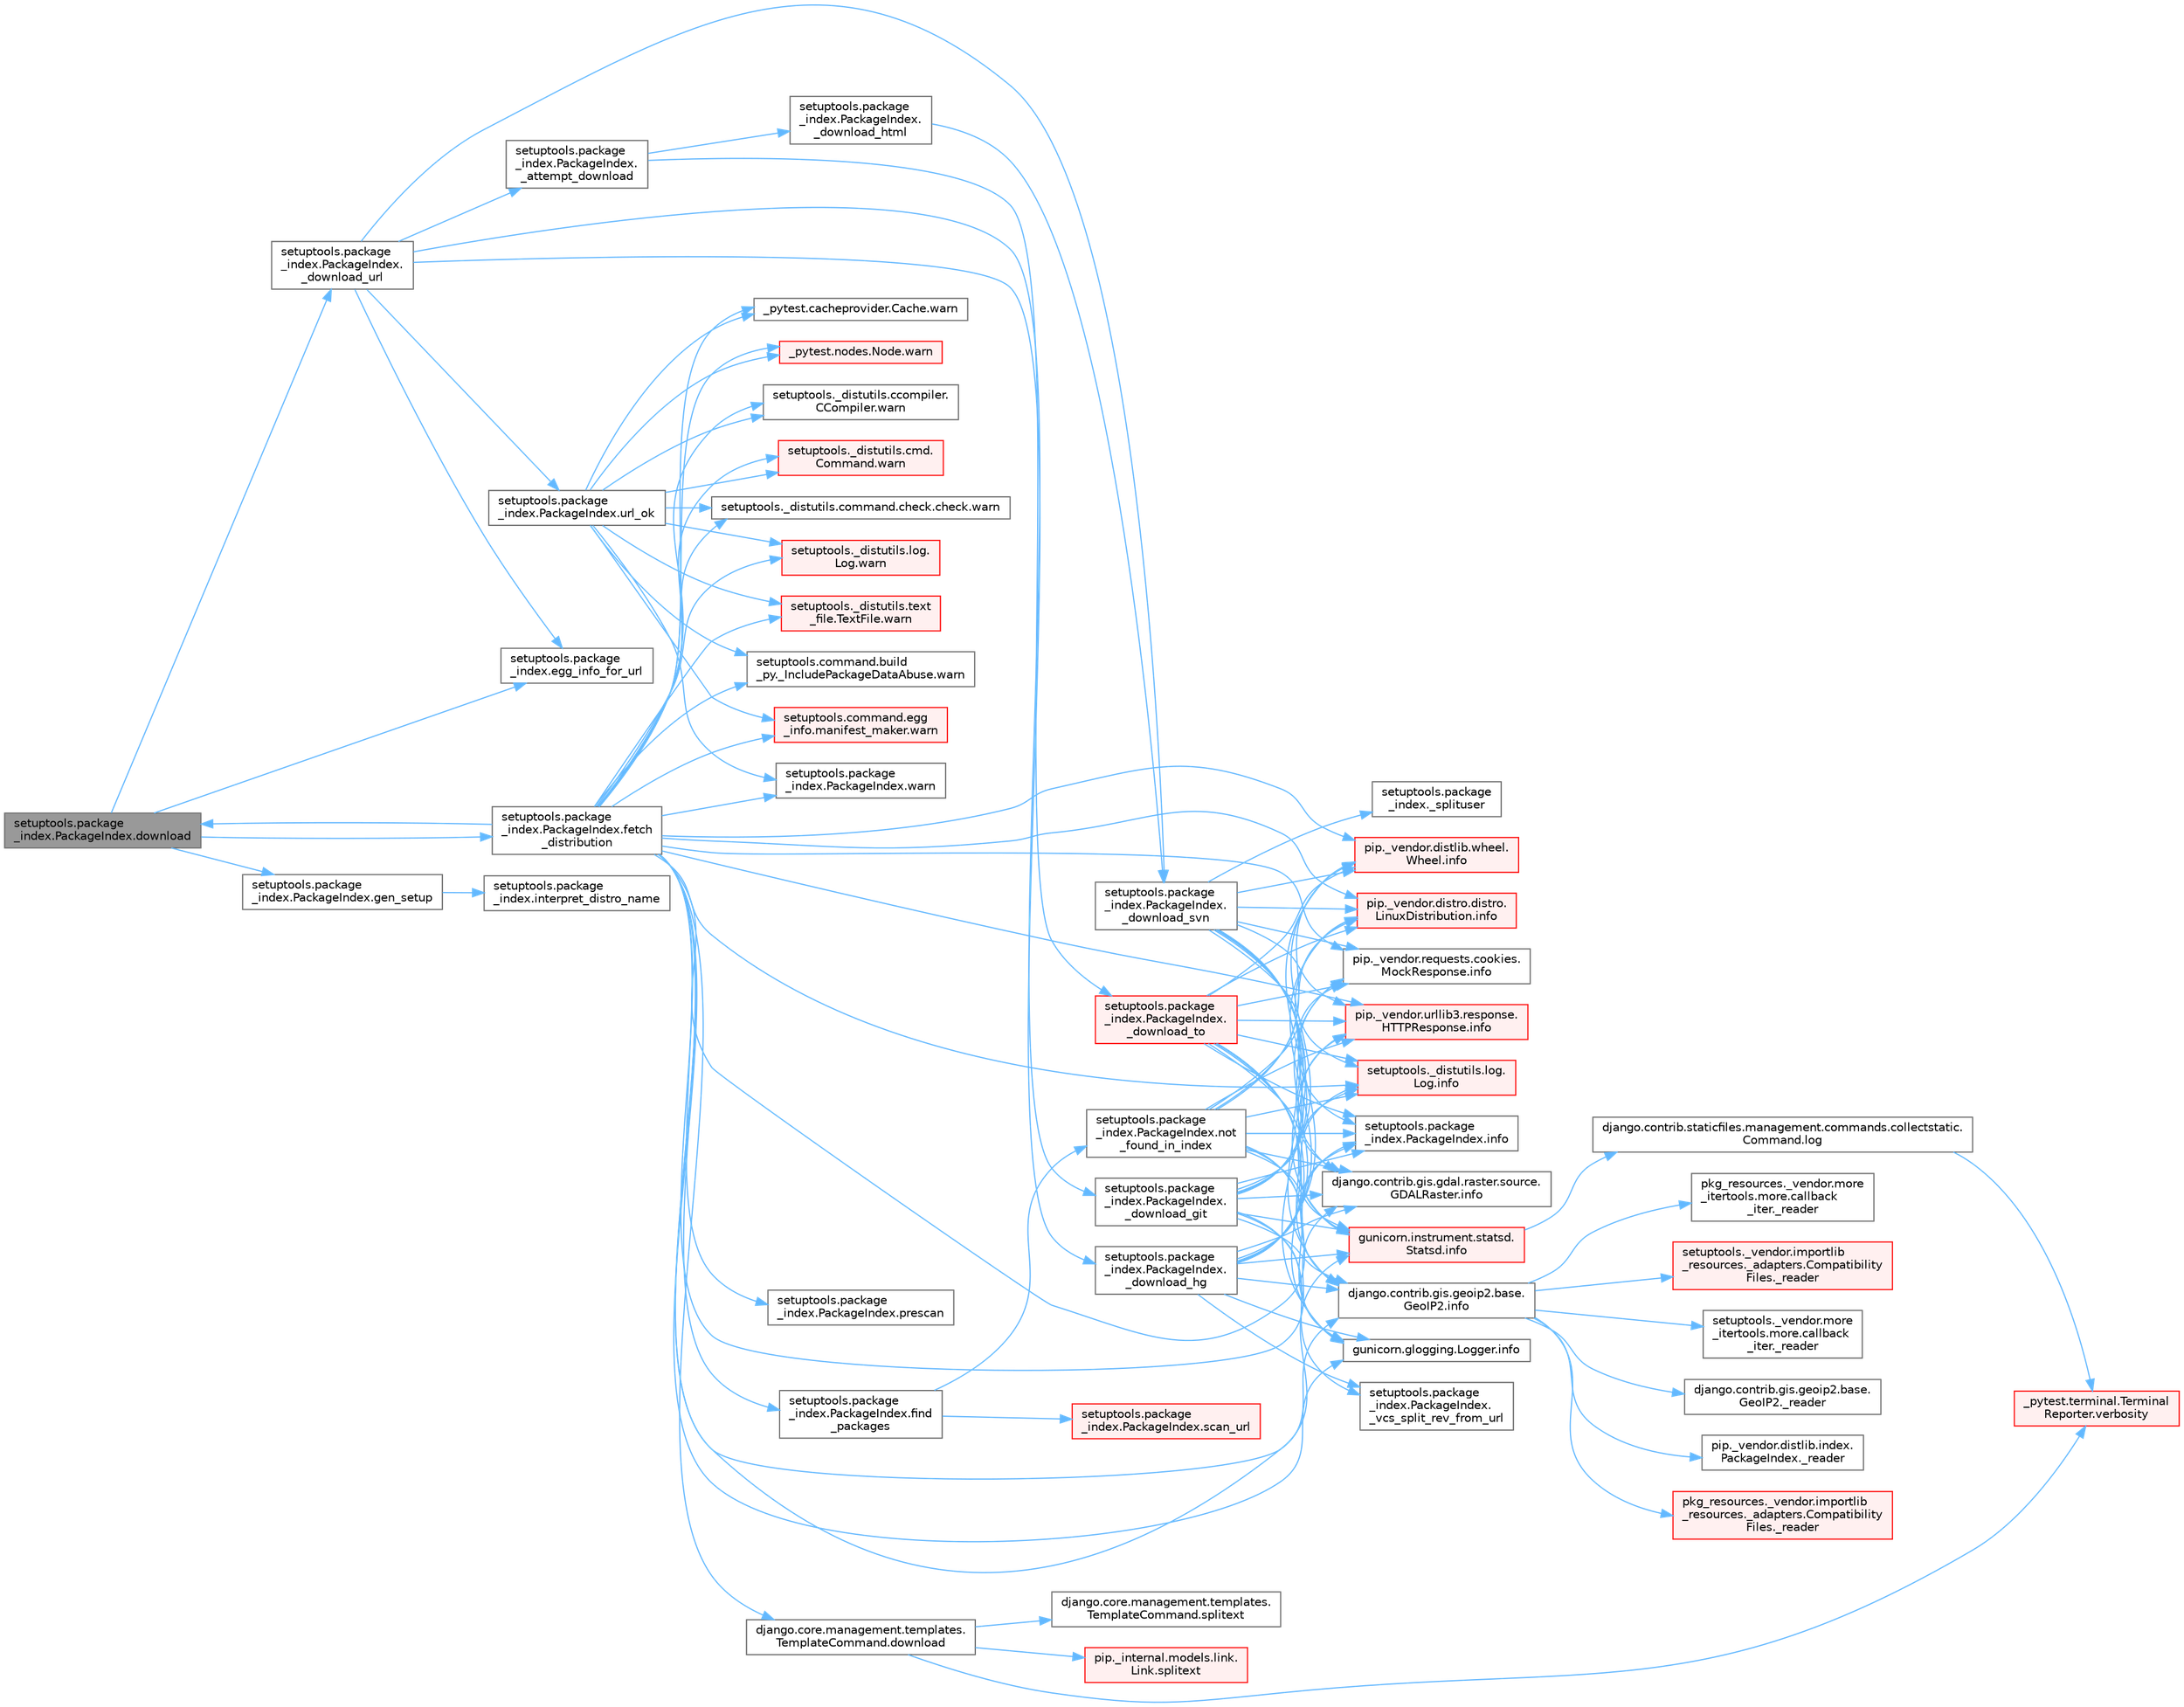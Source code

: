 digraph "setuptools.package_index.PackageIndex.download"
{
 // LATEX_PDF_SIZE
  bgcolor="transparent";
  edge [fontname=Helvetica,fontsize=10,labelfontname=Helvetica,labelfontsize=10];
  node [fontname=Helvetica,fontsize=10,shape=box,height=0.2,width=0.4];
  rankdir="LR";
  Node1 [id="Node000001",label="setuptools.package\l_index.PackageIndex.download",height=0.2,width=0.4,color="gray40", fillcolor="grey60", style="filled", fontcolor="black",tooltip=" "];
  Node1 -> Node2 [id="edge1_Node000001_Node000002",color="steelblue1",style="solid",tooltip=" "];
  Node2 [id="Node000002",label="setuptools.package\l_index.PackageIndex.\l_download_url",height=0.2,width=0.4,color="grey40", fillcolor="white", style="filled",URL="$classsetuptools_1_1package__index_1_1_package_index.html#a25b8ace0fd40420f0409eede723b5a66",tooltip=" "];
  Node2 -> Node3 [id="edge2_Node000002_Node000003",color="steelblue1",style="solid",tooltip=" "];
  Node3 [id="Node000003",label="setuptools.package\l_index.PackageIndex.\l_attempt_download",height=0.2,width=0.4,color="grey40", fillcolor="white", style="filled",URL="$classsetuptools_1_1package__index_1_1_package_index.html#a61f641d014041c5635334233fb5187af",tooltip=" "];
  Node3 -> Node4 [id="edge3_Node000003_Node000004",color="steelblue1",style="solid",tooltip=" "];
  Node4 [id="Node000004",label="setuptools.package\l_index.PackageIndex.\l_download_html",height=0.2,width=0.4,color="grey40", fillcolor="white", style="filled",URL="$classsetuptools_1_1package__index_1_1_package_index.html#a76657655fc22b35a588f54b927b7a8f5",tooltip=" "];
  Node4 -> Node5 [id="edge4_Node000004_Node000005",color="steelblue1",style="solid",tooltip=" "];
  Node5 [id="Node000005",label="setuptools.package\l_index.PackageIndex.\l_download_svn",height=0.2,width=0.4,color="grey40", fillcolor="white", style="filled",URL="$classsetuptools_1_1package__index_1_1_package_index.html#a81dace6f0ecf75081f9fad736c19f0ad",tooltip=" "];
  Node5 -> Node6 [id="edge5_Node000005_Node000006",color="steelblue1",style="solid",tooltip=" "];
  Node6 [id="Node000006",label="setuptools.package\l_index._splituser",height=0.2,width=0.4,color="grey40", fillcolor="white", style="filled",URL="$namespacesetuptools_1_1package__index.html#ac740316e9f1fad88a7d331ce046ebb7f",tooltip=" "];
  Node5 -> Node7 [id="edge6_Node000005_Node000007",color="steelblue1",style="solid",tooltip=" "];
  Node7 [id="Node000007",label="django.contrib.gis.gdal.raster.source.\lGDALRaster.info",height=0.2,width=0.4,color="grey40", fillcolor="white", style="filled",URL="$classdjango_1_1contrib_1_1gis_1_1gdal_1_1raster_1_1source_1_1_g_d_a_l_raster.html#a9d874f7fbf44cff1587bbb4a5d34a88f",tooltip=" "];
  Node5 -> Node8 [id="edge7_Node000005_Node000008",color="steelblue1",style="solid",tooltip=" "];
  Node8 [id="Node000008",label="django.contrib.gis.geoip2.base.\lGeoIP2.info",height=0.2,width=0.4,color="grey40", fillcolor="white", style="filled",URL="$classdjango_1_1contrib_1_1gis_1_1geoip2_1_1base_1_1_geo_i_p2.html#aaf31f29c09e7b4a2af2a4b19b80d1337",tooltip=" "];
  Node8 -> Node9 [id="edge8_Node000008_Node000009",color="steelblue1",style="solid",tooltip=" "];
  Node9 [id="Node000009",label="django.contrib.gis.geoip2.base.\lGeoIP2._reader",height=0.2,width=0.4,color="grey40", fillcolor="white", style="filled",URL="$classdjango_1_1contrib_1_1gis_1_1geoip2_1_1base_1_1_geo_i_p2.html#a3602c469d02744ad210583e2b571c286",tooltip=" "];
  Node8 -> Node10 [id="edge9_Node000008_Node000010",color="steelblue1",style="solid",tooltip=" "];
  Node10 [id="Node000010",label="pip._vendor.distlib.index.\lPackageIndex._reader",height=0.2,width=0.4,color="grey40", fillcolor="white", style="filled",URL="$classpip_1_1__vendor_1_1distlib_1_1index_1_1_package_index.html#a101ab2cbea9c2a66818e368a1b783665",tooltip=" "];
  Node8 -> Node11 [id="edge10_Node000008_Node000011",color="steelblue1",style="solid",tooltip=" "];
  Node11 [id="Node000011",label="pkg_resources._vendor.importlib\l_resources._adapters.Compatibility\lFiles._reader",height=0.2,width=0.4,color="red", fillcolor="#FFF0F0", style="filled",URL="$classpkg__resources_1_1__vendor_1_1importlib__resources_1_1__adapters_1_1_compatibility_files.html#adb88d9d6cdd3ccde8543d5aff0e263cc",tooltip=" "];
  Node8 -> Node13 [id="edge11_Node000008_Node000013",color="steelblue1",style="solid",tooltip=" "];
  Node13 [id="Node000013",label="pkg_resources._vendor.more\l_itertools.more.callback\l_iter._reader",height=0.2,width=0.4,color="grey40", fillcolor="white", style="filled",URL="$classpkg__resources_1_1__vendor_1_1more__itertools_1_1more_1_1callback__iter.html#a39c147e211ab320778e20aebdb6506c0",tooltip=" "];
  Node8 -> Node14 [id="edge12_Node000008_Node000014",color="steelblue1",style="solid",tooltip=" "];
  Node14 [id="Node000014",label="setuptools._vendor.importlib\l_resources._adapters.Compatibility\lFiles._reader",height=0.2,width=0.4,color="red", fillcolor="#FFF0F0", style="filled",URL="$classsetuptools_1_1__vendor_1_1importlib__resources_1_1__adapters_1_1_compatibility_files.html#a2a663060da2f5497b42765bdc90bca45",tooltip=" "];
  Node8 -> Node15 [id="edge13_Node000008_Node000015",color="steelblue1",style="solid",tooltip=" "];
  Node15 [id="Node000015",label="setuptools._vendor.more\l_itertools.more.callback\l_iter._reader",height=0.2,width=0.4,color="grey40", fillcolor="white", style="filled",URL="$classsetuptools_1_1__vendor_1_1more__itertools_1_1more_1_1callback__iter.html#a05c0fdd2e4088e3a9914e4fa2e6fd050",tooltip=" "];
  Node5 -> Node16 [id="edge14_Node000005_Node000016",color="steelblue1",style="solid",tooltip=" "];
  Node16 [id="Node000016",label="gunicorn.glogging.Logger.info",height=0.2,width=0.4,color="grey40", fillcolor="white", style="filled",URL="$classgunicorn_1_1glogging_1_1_logger.html#a5c31f478f8d59ddc411c97e25cdfae65",tooltip=" "];
  Node5 -> Node17 [id="edge15_Node000005_Node000017",color="steelblue1",style="solid",tooltip=" "];
  Node17 [id="Node000017",label="gunicorn.instrument.statsd.\lStatsd.info",height=0.2,width=0.4,color="red", fillcolor="#FFF0F0", style="filled",URL="$classgunicorn_1_1instrument_1_1statsd_1_1_statsd.html#af7b8c148b12c3f59902f29c3c26d2394",tooltip=" "];
  Node17 -> Node18 [id="edge16_Node000017_Node000018",color="steelblue1",style="solid",tooltip=" "];
  Node18 [id="Node000018",label="django.contrib.staticfiles.management.commands.collectstatic.\lCommand.log",height=0.2,width=0.4,color="grey40", fillcolor="white", style="filled",URL="$classdjango_1_1contrib_1_1staticfiles_1_1management_1_1commands_1_1collectstatic_1_1_command.html#a0e93191b90ee0993e3286343d0b2de0e",tooltip=" "];
  Node18 -> Node19 [id="edge17_Node000018_Node000019",color="steelblue1",style="solid",tooltip=" "];
  Node19 [id="Node000019",label="_pytest.terminal.Terminal\lReporter.verbosity",height=0.2,width=0.4,color="red", fillcolor="#FFF0F0", style="filled",URL="$class__pytest_1_1terminal_1_1_terminal_reporter.html#a620047ffec9ba4f5cca84af25b3adbcf",tooltip=" "];
  Node5 -> Node2161 [id="edge18_Node000005_Node002161",color="steelblue1",style="solid",tooltip=" "];
  Node2161 [id="Node002161",label="pip._vendor.distlib.wheel.\lWheel.info",height=0.2,width=0.4,color="red", fillcolor="#FFF0F0", style="filled",URL="$classpip_1_1__vendor_1_1distlib_1_1wheel_1_1_wheel.html#a81ca97c6a25d0d98ac526fdf1d993b3e",tooltip=" "];
  Node5 -> Node2163 [id="edge19_Node000005_Node002163",color="steelblue1",style="solid",tooltip=" "];
  Node2163 [id="Node002163",label="pip._vendor.distro.distro.\lLinuxDistribution.info",height=0.2,width=0.4,color="red", fillcolor="#FFF0F0", style="filled",URL="$classpip_1_1__vendor_1_1distro_1_1distro_1_1_linux_distribution.html#a006af842ff29a5797a718d5b6f853c95",tooltip=" "];
  Node5 -> Node2171 [id="edge20_Node000005_Node002171",color="steelblue1",style="solid",tooltip=" "];
  Node2171 [id="Node002171",label="pip._vendor.requests.cookies.\lMockResponse.info",height=0.2,width=0.4,color="grey40", fillcolor="white", style="filled",URL="$classpip_1_1__vendor_1_1requests_1_1cookies_1_1_mock_response.html#a00cf962b6ef9dc95a50bf24ecdcdacf8",tooltip=" "];
  Node5 -> Node2172 [id="edge21_Node000005_Node002172",color="steelblue1",style="solid",tooltip=" "];
  Node2172 [id="Node002172",label="pip._vendor.urllib3.response.\lHTTPResponse.info",height=0.2,width=0.4,color="red", fillcolor="#FFF0F0", style="filled",URL="$classpip_1_1__vendor_1_1urllib3_1_1response_1_1_h_t_t_p_response.html#aac9976c1f5389a740c506c9bd401bd30",tooltip=" "];
  Node5 -> Node2173 [id="edge22_Node000005_Node002173",color="steelblue1",style="solid",tooltip=" "];
  Node2173 [id="Node002173",label="setuptools._distutils.log.\lLog.info",height=0.2,width=0.4,color="red", fillcolor="#FFF0F0", style="filled",URL="$classsetuptools_1_1__distutils_1_1log_1_1_log.html#a9d1cc75761d9757b0a6b6dbf158224e0",tooltip=" "];
  Node5 -> Node2174 [id="edge23_Node000005_Node002174",color="steelblue1",style="solid",tooltip=" "];
  Node2174 [id="Node002174",label="setuptools.package\l_index.PackageIndex.info",height=0.2,width=0.4,color="grey40", fillcolor="white", style="filled",URL="$classsetuptools_1_1package__index_1_1_package_index.html#afbf6e59a651da8cce42391563f579a4b",tooltip=" "];
  Node3 -> Node4531 [id="edge24_Node000003_Node004531",color="steelblue1",style="solid",tooltip=" "];
  Node4531 [id="Node004531",label="setuptools.package\l_index.PackageIndex.\l_download_to",height=0.2,width=0.4,color="red", fillcolor="#FFF0F0", style="filled",URL="$classsetuptools_1_1package__index_1_1_package_index.html#aeccafd2a1047436cd2ad36119fea849c",tooltip=" "];
  Node4531 -> Node7 [id="edge25_Node004531_Node000007",color="steelblue1",style="solid",tooltip=" "];
  Node4531 -> Node8 [id="edge26_Node004531_Node000008",color="steelblue1",style="solid",tooltip=" "];
  Node4531 -> Node16 [id="edge27_Node004531_Node000016",color="steelblue1",style="solid",tooltip=" "];
  Node4531 -> Node17 [id="edge28_Node004531_Node000017",color="steelblue1",style="solid",tooltip=" "];
  Node4531 -> Node2161 [id="edge29_Node004531_Node002161",color="steelblue1",style="solid",tooltip=" "];
  Node4531 -> Node2163 [id="edge30_Node004531_Node002163",color="steelblue1",style="solid",tooltip=" "];
  Node4531 -> Node2171 [id="edge31_Node004531_Node002171",color="steelblue1",style="solid",tooltip=" "];
  Node4531 -> Node2172 [id="edge32_Node004531_Node002172",color="steelblue1",style="solid",tooltip=" "];
  Node4531 -> Node2173 [id="edge33_Node004531_Node002173",color="steelblue1",style="solid",tooltip=" "];
  Node4531 -> Node2174 [id="edge34_Node004531_Node002174",color="steelblue1",style="solid",tooltip=" "];
  Node2 -> Node4536 [id="edge35_Node000002_Node004536",color="steelblue1",style="solid",tooltip=" "];
  Node4536 [id="Node004536",label="setuptools.package\l_index.PackageIndex.\l_download_git",height=0.2,width=0.4,color="grey40", fillcolor="white", style="filled",URL="$classsetuptools_1_1package__index_1_1_package_index.html#ab1314a1d26917b0a04cc8ece0032d7e3",tooltip=" "];
  Node4536 -> Node4537 [id="edge36_Node004536_Node004537",color="steelblue1",style="solid",tooltip=" "];
  Node4537 [id="Node004537",label="setuptools.package\l_index.PackageIndex.\l_vcs_split_rev_from_url",height=0.2,width=0.4,color="grey40", fillcolor="white", style="filled",URL="$classsetuptools_1_1package__index_1_1_package_index.html#a6fe92f3066df6fba402a04ac838c984e",tooltip=" "];
  Node4536 -> Node7 [id="edge37_Node004536_Node000007",color="steelblue1",style="solid",tooltip=" "];
  Node4536 -> Node8 [id="edge38_Node004536_Node000008",color="steelblue1",style="solid",tooltip=" "];
  Node4536 -> Node16 [id="edge39_Node004536_Node000016",color="steelblue1",style="solid",tooltip=" "];
  Node4536 -> Node17 [id="edge40_Node004536_Node000017",color="steelblue1",style="solid",tooltip=" "];
  Node4536 -> Node2161 [id="edge41_Node004536_Node002161",color="steelblue1",style="solid",tooltip=" "];
  Node4536 -> Node2163 [id="edge42_Node004536_Node002163",color="steelblue1",style="solid",tooltip=" "];
  Node4536 -> Node2171 [id="edge43_Node004536_Node002171",color="steelblue1",style="solid",tooltip=" "];
  Node4536 -> Node2172 [id="edge44_Node004536_Node002172",color="steelblue1",style="solid",tooltip=" "];
  Node4536 -> Node2173 [id="edge45_Node004536_Node002173",color="steelblue1",style="solid",tooltip=" "];
  Node4536 -> Node2174 [id="edge46_Node004536_Node002174",color="steelblue1",style="solid",tooltip=" "];
  Node2 -> Node4538 [id="edge47_Node000002_Node004538",color="steelblue1",style="solid",tooltip=" "];
  Node4538 [id="Node004538",label="setuptools.package\l_index.PackageIndex.\l_download_hg",height=0.2,width=0.4,color="grey40", fillcolor="white", style="filled",URL="$classsetuptools_1_1package__index_1_1_package_index.html#a0ee548df8c0f94ba441bcd80fa3e5103",tooltip=" "];
  Node4538 -> Node4537 [id="edge48_Node004538_Node004537",color="steelblue1",style="solid",tooltip=" "];
  Node4538 -> Node7 [id="edge49_Node004538_Node000007",color="steelblue1",style="solid",tooltip=" "];
  Node4538 -> Node8 [id="edge50_Node004538_Node000008",color="steelblue1",style="solid",tooltip=" "];
  Node4538 -> Node16 [id="edge51_Node004538_Node000016",color="steelblue1",style="solid",tooltip=" "];
  Node4538 -> Node17 [id="edge52_Node004538_Node000017",color="steelblue1",style="solid",tooltip=" "];
  Node4538 -> Node2161 [id="edge53_Node004538_Node002161",color="steelblue1",style="solid",tooltip=" "];
  Node4538 -> Node2163 [id="edge54_Node004538_Node002163",color="steelblue1",style="solid",tooltip=" "];
  Node4538 -> Node2171 [id="edge55_Node004538_Node002171",color="steelblue1",style="solid",tooltip=" "];
  Node4538 -> Node2172 [id="edge56_Node004538_Node002172",color="steelblue1",style="solid",tooltip=" "];
  Node4538 -> Node2173 [id="edge57_Node004538_Node002173",color="steelblue1",style="solid",tooltip=" "];
  Node4538 -> Node2174 [id="edge58_Node004538_Node002174",color="steelblue1",style="solid",tooltip=" "];
  Node2 -> Node5 [id="edge59_Node000002_Node000005",color="steelblue1",style="solid",tooltip=" "];
  Node2 -> Node4539 [id="edge60_Node000002_Node004539",color="steelblue1",style="solid",tooltip=" "];
  Node4539 [id="Node004539",label="setuptools.package\l_index.egg_info_for_url",height=0.2,width=0.4,color="grey40", fillcolor="white", style="filled",URL="$namespacesetuptools_1_1package__index.html#a79b91a82fe1497da147b21a03beda12c",tooltip=" "];
  Node2 -> Node4540 [id="edge61_Node000002_Node004540",color="steelblue1",style="solid",tooltip=" "];
  Node4540 [id="Node004540",label="setuptools.package\l_index.PackageIndex.url_ok",height=0.2,width=0.4,color="grey40", fillcolor="white", style="filled",URL="$classsetuptools_1_1package__index_1_1_package_index.html#a8c81dfc9a25b1c84bb8ce7b8b701d450",tooltip=" "];
  Node4540 -> Node2308 [id="edge62_Node004540_Node002308",color="steelblue1",style="solid",tooltip=" "];
  Node2308 [id="Node002308",label="_pytest.cacheprovider.Cache.warn",height=0.2,width=0.4,color="grey40", fillcolor="white", style="filled",URL="$class__pytest_1_1cacheprovider_1_1_cache.html#a59056dfff8733ba939dfd3caf3bb00da",tooltip=" "];
  Node4540 -> Node2309 [id="edge63_Node004540_Node002309",color="steelblue1",style="solid",tooltip=" "];
  Node2309 [id="Node002309",label="_pytest.nodes.Node.warn",height=0.2,width=0.4,color="red", fillcolor="#FFF0F0", style="filled",URL="$class__pytest_1_1nodes_1_1_node.html#a5d6333688a90229efb19e6f63b7b0746",tooltip=" "];
  Node4540 -> Node2311 [id="edge64_Node004540_Node002311",color="steelblue1",style="solid",tooltip=" "];
  Node2311 [id="Node002311",label="setuptools._distutils.ccompiler.\lCCompiler.warn",height=0.2,width=0.4,color="grey40", fillcolor="white", style="filled",URL="$classsetuptools_1_1__distutils_1_1ccompiler_1_1_c_compiler.html#aa4c042a5eb67090857a45c4c044f8459",tooltip=" "];
  Node4540 -> Node2312 [id="edge65_Node004540_Node002312",color="steelblue1",style="solid",tooltip=" "];
  Node2312 [id="Node002312",label="setuptools._distutils.cmd.\lCommand.warn",height=0.2,width=0.4,color="red", fillcolor="#FFF0F0", style="filled",URL="$classsetuptools_1_1__distutils_1_1cmd_1_1_command.html#af431bbcd05b47396a4a55e5922c8445f",tooltip=" "];
  Node4540 -> Node2314 [id="edge66_Node004540_Node002314",color="steelblue1",style="solid",tooltip=" "];
  Node2314 [id="Node002314",label="setuptools._distutils.command.check.check.warn",height=0.2,width=0.4,color="grey40", fillcolor="white", style="filled",URL="$classsetuptools_1_1__distutils_1_1command_1_1check_1_1check.html#a7bc88f730622998fe245e294139d1eaa",tooltip=" "];
  Node4540 -> Node2315 [id="edge67_Node004540_Node002315",color="steelblue1",style="solid",tooltip=" "];
  Node2315 [id="Node002315",label="setuptools._distutils.log.\lLog.warn",height=0.2,width=0.4,color="red", fillcolor="#FFF0F0", style="filled",URL="$classsetuptools_1_1__distutils_1_1log_1_1_log.html#a4862cf2d8dd78b9dce7ffb040c2a1aa7",tooltip=" "];
  Node4540 -> Node2316 [id="edge68_Node004540_Node002316",color="steelblue1",style="solid",tooltip=" "];
  Node2316 [id="Node002316",label="setuptools._distutils.text\l_file.TextFile.warn",height=0.2,width=0.4,color="red", fillcolor="#FFF0F0", style="filled",URL="$classsetuptools_1_1__distutils_1_1text__file_1_1_text_file.html#ab97caf0fc8dbcc16f777bd99180a63ad",tooltip=" "];
  Node4540 -> Node2318 [id="edge69_Node004540_Node002318",color="steelblue1",style="solid",tooltip=" "];
  Node2318 [id="Node002318",label="setuptools.command.build\l_py._IncludePackageDataAbuse.warn",height=0.2,width=0.4,color="grey40", fillcolor="white", style="filled",URL="$classsetuptools_1_1command_1_1build__py_1_1___include_package_data_abuse.html#ad4a7f921ff2f93b6129e23fbfdb3a697",tooltip=" "];
  Node4540 -> Node2319 [id="edge70_Node004540_Node002319",color="steelblue1",style="solid",tooltip=" "];
  Node2319 [id="Node002319",label="setuptools.command.egg\l_info.manifest_maker.warn",height=0.2,width=0.4,color="red", fillcolor="#FFF0F0", style="filled",URL="$classsetuptools_1_1command_1_1egg__info_1_1manifest__maker.html#a1aa507c687db71e0210b2520d8e7d3c2",tooltip=" "];
  Node4540 -> Node2321 [id="edge71_Node004540_Node002321",color="steelblue1",style="solid",tooltip=" "];
  Node2321 [id="Node002321",label="setuptools.package\l_index.PackageIndex.warn",height=0.2,width=0.4,color="grey40", fillcolor="white", style="filled",URL="$classsetuptools_1_1package__index_1_1_package_index.html#afcea3240133b78667f88e7155ea310d1",tooltip=" "];
  Node1 -> Node4539 [id="edge72_Node000001_Node004539",color="steelblue1",style="solid",tooltip=" "];
  Node1 -> Node4541 [id="edge73_Node000001_Node004541",color="steelblue1",style="solid",tooltip=" "];
  Node4541 [id="Node004541",label="setuptools.package\l_index.PackageIndex.fetch\l_distribution",height=0.2,width=0.4,color="grey40", fillcolor="white", style="filled",URL="$classsetuptools_1_1package__index_1_1_package_index.html#ac5576b29d3cea2f46cf7f84d7a991cbe",tooltip=" "];
  Node4541 -> Node4542 [id="edge74_Node004541_Node004542",color="steelblue1",style="solid",tooltip=" "];
  Node4542 [id="Node004542",label="django.core.management.templates.\lTemplateCommand.download",height=0.2,width=0.4,color="grey40", fillcolor="white", style="filled",URL="$classdjango_1_1core_1_1management_1_1templates_1_1_template_command.html#a9e246c2050bad6b5c2add1405978b21d",tooltip=" "];
  Node4542 -> Node2945 [id="edge75_Node004542_Node002945",color="steelblue1",style="solid",tooltip=" "];
  Node2945 [id="Node002945",label="django.core.management.templates.\lTemplateCommand.splitext",height=0.2,width=0.4,color="grey40", fillcolor="white", style="filled",URL="$classdjango_1_1core_1_1management_1_1templates_1_1_template_command.html#a964bf11b1f2ed6b8148056c3cf846277",tooltip=" "];
  Node4542 -> Node2946 [id="edge76_Node004542_Node002946",color="steelblue1",style="solid",tooltip=" "];
  Node2946 [id="Node002946",label="pip._internal.models.link.\lLink.splitext",height=0.2,width=0.4,color="red", fillcolor="#FFF0F0", style="filled",URL="$classpip_1_1__internal_1_1models_1_1link_1_1_link.html#a3da1e2b2ae97e76a77b134b6024b2aa9",tooltip=" "];
  Node4542 -> Node19 [id="edge77_Node004542_Node000019",color="steelblue1",style="solid",tooltip=" "];
  Node4541 -> Node1 [id="edge78_Node004541_Node000001",color="steelblue1",style="solid",tooltip=" "];
  Node4541 -> Node4543 [id="edge79_Node004541_Node004543",color="steelblue1",style="solid",tooltip=" "];
  Node4543 [id="Node004543",label="setuptools.package\l_index.PackageIndex.find\l_packages",height=0.2,width=0.4,color="grey40", fillcolor="white", style="filled",URL="$classsetuptools_1_1package__index_1_1_package_index.html#a80e9512d0dd15c5322cddde4fadd180b",tooltip=" "];
  Node4543 -> Node4544 [id="edge80_Node004543_Node004544",color="steelblue1",style="solid",tooltip=" "];
  Node4544 [id="Node004544",label="setuptools.package\l_index.PackageIndex.not\l_found_in_index",height=0.2,width=0.4,color="grey40", fillcolor="white", style="filled",URL="$classsetuptools_1_1package__index_1_1_package_index.html#a84e2a83509f553cd8357b38ff525fa10",tooltip=" "];
  Node4544 -> Node7 [id="edge81_Node004544_Node000007",color="steelblue1",style="solid",tooltip=" "];
  Node4544 -> Node8 [id="edge82_Node004544_Node000008",color="steelblue1",style="solid",tooltip=" "];
  Node4544 -> Node16 [id="edge83_Node004544_Node000016",color="steelblue1",style="solid",tooltip=" "];
  Node4544 -> Node17 [id="edge84_Node004544_Node000017",color="steelblue1",style="solid",tooltip=" "];
  Node4544 -> Node2161 [id="edge85_Node004544_Node002161",color="steelblue1",style="solid",tooltip=" "];
  Node4544 -> Node2163 [id="edge86_Node004544_Node002163",color="steelblue1",style="solid",tooltip=" "];
  Node4544 -> Node2171 [id="edge87_Node004544_Node002171",color="steelblue1",style="solid",tooltip=" "];
  Node4544 -> Node2172 [id="edge88_Node004544_Node002172",color="steelblue1",style="solid",tooltip=" "];
  Node4544 -> Node2173 [id="edge89_Node004544_Node002173",color="steelblue1",style="solid",tooltip=" "];
  Node4544 -> Node2174 [id="edge90_Node004544_Node002174",color="steelblue1",style="solid",tooltip=" "];
  Node4543 -> Node4545 [id="edge91_Node004543_Node004545",color="steelblue1",style="solid",tooltip=" "];
  Node4545 [id="Node004545",label="setuptools.package\l_index.PackageIndex.scan_url",height=0.2,width=0.4,color="red", fillcolor="#FFF0F0", style="filled",URL="$classsetuptools_1_1package__index_1_1_package_index.html#a3250ed4852365167996e8177b51c0af6",tooltip=" "];
  Node4541 -> Node7 [id="edge92_Node004541_Node000007",color="steelblue1",style="solid",tooltip=" "];
  Node4541 -> Node8 [id="edge93_Node004541_Node000008",color="steelblue1",style="solid",tooltip=" "];
  Node4541 -> Node16 [id="edge94_Node004541_Node000016",color="steelblue1",style="solid",tooltip=" "];
  Node4541 -> Node17 [id="edge95_Node004541_Node000017",color="steelblue1",style="solid",tooltip=" "];
  Node4541 -> Node2161 [id="edge96_Node004541_Node002161",color="steelblue1",style="solid",tooltip=" "];
  Node4541 -> Node2163 [id="edge97_Node004541_Node002163",color="steelblue1",style="solid",tooltip=" "];
  Node4541 -> Node2171 [id="edge98_Node004541_Node002171",color="steelblue1",style="solid",tooltip=" "];
  Node4541 -> Node2172 [id="edge99_Node004541_Node002172",color="steelblue1",style="solid",tooltip=" "];
  Node4541 -> Node2173 [id="edge100_Node004541_Node002173",color="steelblue1",style="solid",tooltip=" "];
  Node4541 -> Node2174 [id="edge101_Node004541_Node002174",color="steelblue1",style="solid",tooltip=" "];
  Node4541 -> Node4561 [id="edge102_Node004541_Node004561",color="steelblue1",style="solid",tooltip=" "];
  Node4561 [id="Node004561",label="setuptools.package\l_index.PackageIndex.prescan",height=0.2,width=0.4,color="grey40", fillcolor="white", style="filled",URL="$classsetuptools_1_1package__index_1_1_package_index.html#a14757f31e7067a9aed253ab6836358cf",tooltip=" "];
  Node4541 -> Node2308 [id="edge103_Node004541_Node002308",color="steelblue1",style="solid",tooltip=" "];
  Node4541 -> Node2309 [id="edge104_Node004541_Node002309",color="steelblue1",style="solid",tooltip=" "];
  Node4541 -> Node2311 [id="edge105_Node004541_Node002311",color="steelblue1",style="solid",tooltip=" "];
  Node4541 -> Node2312 [id="edge106_Node004541_Node002312",color="steelblue1",style="solid",tooltip=" "];
  Node4541 -> Node2314 [id="edge107_Node004541_Node002314",color="steelblue1",style="solid",tooltip=" "];
  Node4541 -> Node2315 [id="edge108_Node004541_Node002315",color="steelblue1",style="solid",tooltip=" "];
  Node4541 -> Node2316 [id="edge109_Node004541_Node002316",color="steelblue1",style="solid",tooltip=" "];
  Node4541 -> Node2318 [id="edge110_Node004541_Node002318",color="steelblue1",style="solid",tooltip=" "];
  Node4541 -> Node2319 [id="edge111_Node004541_Node002319",color="steelblue1",style="solid",tooltip=" "];
  Node4541 -> Node2321 [id="edge112_Node004541_Node002321",color="steelblue1",style="solid",tooltip=" "];
  Node1 -> Node4562 [id="edge113_Node000001_Node004562",color="steelblue1",style="solid",tooltip=" "];
  Node4562 [id="Node004562",label="setuptools.package\l_index.PackageIndex.gen_setup",height=0.2,width=0.4,color="grey40", fillcolor="white", style="filled",URL="$classsetuptools_1_1package__index_1_1_package_index.html#a94e2f0db3966c511815700f7993db942",tooltip=" "];
  Node4562 -> Node4557 [id="edge114_Node004562_Node004557",color="steelblue1",style="solid",tooltip=" "];
  Node4557 [id="Node004557",label="setuptools.package\l_index.interpret_distro_name",height=0.2,width=0.4,color="grey40", fillcolor="white", style="filled",URL="$namespacesetuptools_1_1package__index.html#a21b8172984aaa095ad46a16174458901",tooltip=" "];
}
